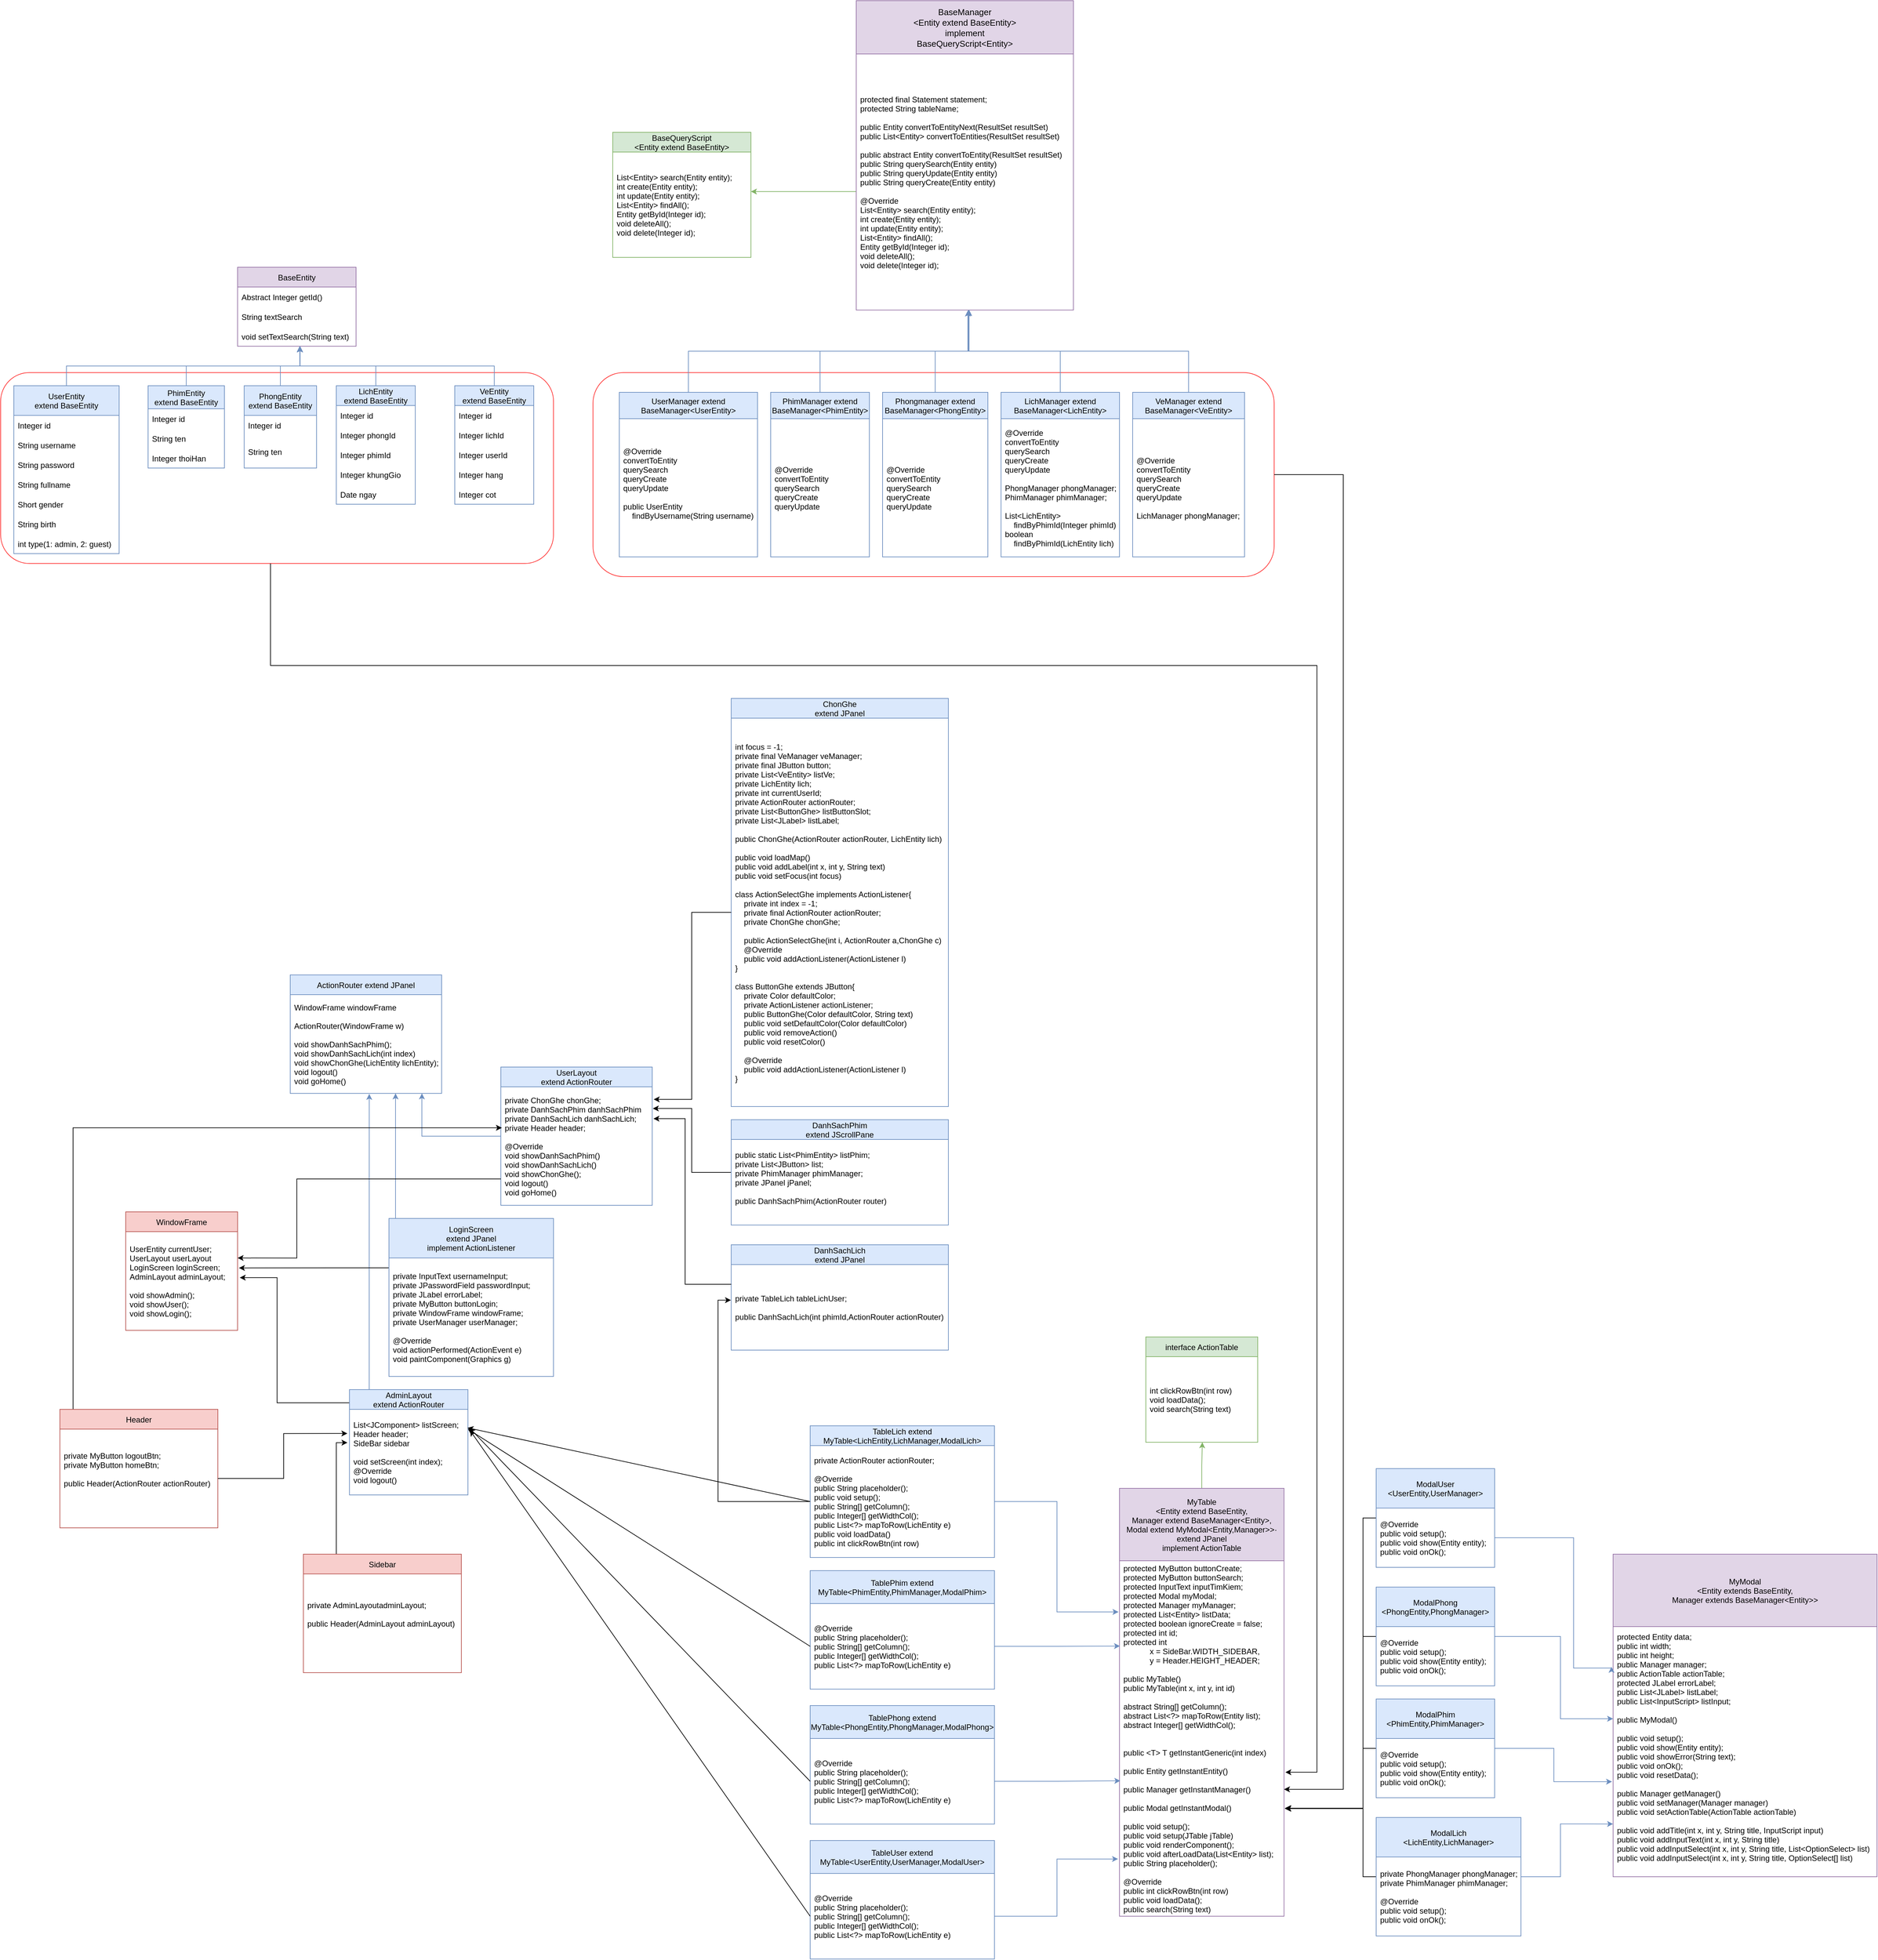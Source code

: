 <mxfile version="20.2.4" type="github">
  <diagram id="tWVxE0LewZjpC4ViL2S1" name="Trang-1">
    <mxGraphModel dx="1278" dy="571" grid="1" gridSize="10" guides="1" tooltips="1" connect="1" arrows="1" fold="1" page="1" pageScale="1" pageWidth="3300" pageHeight="4681" math="0" shadow="0">
      <root>
        <mxCell id="0" />
        <mxCell id="1" parent="0" />
        <mxCell id="THJy1XiFaCZpNf5jF_s0-119" value="" style="rounded=1;whiteSpace=wrap;html=1;shadow=0;sketch=0;fillColor=none;gradientColor=none;strokeColor=#FF3333;" parent="1" vertex="1">
          <mxGeometry x="940" y="605" width="1035" height="310" as="geometry" />
        </mxCell>
        <mxCell id="THJy1XiFaCZpNf5jF_s0-120" value="" style="rounded=1;shadow=0;sketch=0;fillColor=none;gradientColor=none;strokeColor=#FF3333;whiteSpace=wrap;html=1;" parent="1" vertex="1">
          <mxGeometry x="40" y="605" width="840" height="290" as="geometry" />
        </mxCell>
        <mxCell id="_5IBjs-MmwCAJs9iHbY4-4" value="BaseEntity" style="swimlane;fontStyle=0;childLayout=stackLayout;horizontal=1;startSize=30;horizontalStack=0;resizeParent=1;resizeParentMax=0;resizeLast=0;collapsible=1;marginBottom=0;fillColor=#e1d5e7;strokeColor=#9673a6;" parent="1" vertex="1">
          <mxGeometry x="400" y="445" width="180" height="120" as="geometry" />
        </mxCell>
        <mxCell id="_5IBjs-MmwCAJs9iHbY4-5" value="Abstract Integer getId()                " style="text;strokeColor=none;fillColor=none;align=left;verticalAlign=middle;spacingLeft=4;spacingRight=4;overflow=hidden;points=[[0,0.5],[1,0.5]];portConstraint=eastwest;rotatable=0;" parent="_5IBjs-MmwCAJs9iHbY4-4" vertex="1">
          <mxGeometry y="30" width="180" height="30" as="geometry" />
        </mxCell>
        <mxCell id="_5IBjs-MmwCAJs9iHbY4-6" value="String textSearch" style="text;strokeColor=none;fillColor=none;align=left;verticalAlign=middle;spacingLeft=4;spacingRight=4;overflow=hidden;points=[[0,0.5],[1,0.5]];portConstraint=eastwest;rotatable=0;" parent="_5IBjs-MmwCAJs9iHbY4-4" vertex="1">
          <mxGeometry y="60" width="180" height="30" as="geometry" />
        </mxCell>
        <mxCell id="_5IBjs-MmwCAJs9iHbY4-7" value="void setTextSearch(String text)" style="text;strokeColor=none;fillColor=none;align=left;verticalAlign=middle;spacingLeft=4;spacingRight=4;overflow=hidden;points=[[0,0.5],[1,0.5]];portConstraint=eastwest;rotatable=0;" parent="_5IBjs-MmwCAJs9iHbY4-4" vertex="1">
          <mxGeometry y="90" width="180" height="30" as="geometry" />
        </mxCell>
        <mxCell id="THJy1XiFaCZpNf5jF_s0-51" style="edgeStyle=orthogonalEdgeStyle;rounded=0;orthogonalLoop=1;jettySize=auto;html=1;entryX=0.526;entryY=0.992;entryDx=0;entryDy=0;entryPerimeter=0;fillColor=#dae8fc;strokeColor=#6c8ebf;" parent="1" source="_5IBjs-MmwCAJs9iHbY4-8" target="_5IBjs-MmwCAJs9iHbY4-7" edge="1">
          <mxGeometry relative="1" as="geometry" />
        </mxCell>
        <mxCell id="_5IBjs-MmwCAJs9iHbY4-8" value="UserEntity&#xa;extend BaseEntity" style="swimlane;fontStyle=0;childLayout=stackLayout;horizontal=1;startSize=45;horizontalStack=0;resizeParent=1;resizeParentMax=0;resizeLast=0;collapsible=1;marginBottom=0;fillColor=#dae8fc;strokeColor=#6c8ebf;" parent="1" vertex="1">
          <mxGeometry x="60" y="625" width="160" height="255" as="geometry" />
        </mxCell>
        <mxCell id="_5IBjs-MmwCAJs9iHbY4-9" value="Integer id" style="text;strokeColor=none;fillColor=none;align=left;verticalAlign=middle;spacingLeft=4;spacingRight=4;overflow=hidden;points=[[0,0.5],[1,0.5]];portConstraint=eastwest;rotatable=0;" parent="_5IBjs-MmwCAJs9iHbY4-8" vertex="1">
          <mxGeometry y="45" width="160" height="30" as="geometry" />
        </mxCell>
        <mxCell id="_5IBjs-MmwCAJs9iHbY4-10" value="String username" style="text;strokeColor=none;fillColor=none;align=left;verticalAlign=middle;spacingLeft=4;spacingRight=4;overflow=hidden;points=[[0,0.5],[1,0.5]];portConstraint=eastwest;rotatable=0;" parent="_5IBjs-MmwCAJs9iHbY4-8" vertex="1">
          <mxGeometry y="75" width="160" height="30" as="geometry" />
        </mxCell>
        <mxCell id="_5IBjs-MmwCAJs9iHbY4-11" value="String password" style="text;strokeColor=none;fillColor=none;align=left;verticalAlign=middle;spacingLeft=4;spacingRight=4;overflow=hidden;points=[[0,0.5],[1,0.5]];portConstraint=eastwest;rotatable=0;" parent="_5IBjs-MmwCAJs9iHbY4-8" vertex="1">
          <mxGeometry y="105" width="160" height="30" as="geometry" />
        </mxCell>
        <mxCell id="_5IBjs-MmwCAJs9iHbY4-18" value="String fullname" style="text;strokeColor=none;fillColor=none;align=left;verticalAlign=middle;spacingLeft=4;spacingRight=4;overflow=hidden;points=[[0,0.5],[1,0.5]];portConstraint=eastwest;rotatable=0;" parent="_5IBjs-MmwCAJs9iHbY4-8" vertex="1">
          <mxGeometry y="135" width="160" height="30" as="geometry" />
        </mxCell>
        <mxCell id="_5IBjs-MmwCAJs9iHbY4-17" value="Short gender" style="text;strokeColor=none;fillColor=none;align=left;verticalAlign=middle;spacingLeft=4;spacingRight=4;overflow=hidden;points=[[0,0.5],[1,0.5]];portConstraint=eastwest;rotatable=0;" parent="_5IBjs-MmwCAJs9iHbY4-8" vertex="1">
          <mxGeometry y="165" width="160" height="30" as="geometry" />
        </mxCell>
        <mxCell id="_5IBjs-MmwCAJs9iHbY4-16" value="String birth" style="text;strokeColor=none;fillColor=none;align=left;verticalAlign=middle;spacingLeft=4;spacingRight=4;overflow=hidden;points=[[0,0.5],[1,0.5]];portConstraint=eastwest;rotatable=0;" parent="_5IBjs-MmwCAJs9iHbY4-8" vertex="1">
          <mxGeometry y="195" width="160" height="30" as="geometry" />
        </mxCell>
        <mxCell id="_5IBjs-MmwCAJs9iHbY4-15" value="int type(1: admin, 2: guest)" style="text;strokeColor=none;fillColor=none;align=left;verticalAlign=middle;spacingLeft=4;spacingRight=4;overflow=hidden;points=[[0,0.5],[1,0.5]];portConstraint=eastwest;rotatable=0;" parent="_5IBjs-MmwCAJs9iHbY4-8" vertex="1">
          <mxGeometry y="225" width="160" height="30" as="geometry" />
        </mxCell>
        <mxCell id="THJy1XiFaCZpNf5jF_s0-52" style="edgeStyle=orthogonalEdgeStyle;rounded=0;orthogonalLoop=1;jettySize=auto;html=1;entryX=0.526;entryY=0.992;entryDx=0;entryDy=0;entryPerimeter=0;fillColor=#dae8fc;strokeColor=#6c8ebf;" parent="1" source="_5IBjs-MmwCAJs9iHbY4-19" target="_5IBjs-MmwCAJs9iHbY4-7" edge="1">
          <mxGeometry relative="1" as="geometry" />
        </mxCell>
        <mxCell id="_5IBjs-MmwCAJs9iHbY4-19" value="PhimEntity&#xa;extend BaseEntity" style="swimlane;fontStyle=0;childLayout=stackLayout;horizontal=1;startSize=35;horizontalStack=0;resizeParent=1;resizeParentMax=0;resizeLast=0;collapsible=1;marginBottom=0;fillColor=#dae8fc;strokeColor=#6c8ebf;" parent="1" vertex="1">
          <mxGeometry x="264" y="625" width="116" height="125" as="geometry" />
        </mxCell>
        <mxCell id="_5IBjs-MmwCAJs9iHbY4-20" value="Integer id" style="text;strokeColor=none;fillColor=none;align=left;verticalAlign=middle;spacingLeft=4;spacingRight=4;overflow=hidden;points=[[0,0.5],[1,0.5]];portConstraint=eastwest;rotatable=0;" parent="_5IBjs-MmwCAJs9iHbY4-19" vertex="1">
          <mxGeometry y="35" width="116" height="30" as="geometry" />
        </mxCell>
        <mxCell id="_5IBjs-MmwCAJs9iHbY4-21" value="String ten" style="text;strokeColor=none;fillColor=none;align=left;verticalAlign=middle;spacingLeft=4;spacingRight=4;overflow=hidden;points=[[0,0.5],[1,0.5]];portConstraint=eastwest;rotatable=0;" parent="_5IBjs-MmwCAJs9iHbY4-19" vertex="1">
          <mxGeometry y="65" width="116" height="30" as="geometry" />
        </mxCell>
        <mxCell id="_5IBjs-MmwCAJs9iHbY4-22" value="Integer thoiHan" style="text;strokeColor=none;fillColor=none;align=left;verticalAlign=middle;spacingLeft=4;spacingRight=4;overflow=hidden;points=[[0,0.5],[1,0.5]];portConstraint=eastwest;rotatable=0;" parent="_5IBjs-MmwCAJs9iHbY4-19" vertex="1">
          <mxGeometry y="95" width="116" height="30" as="geometry" />
        </mxCell>
        <mxCell id="THJy1XiFaCZpNf5jF_s0-54" style="edgeStyle=orthogonalEdgeStyle;rounded=0;orthogonalLoop=1;jettySize=auto;html=1;entryX=0.526;entryY=0.973;entryDx=0;entryDy=0;entryPerimeter=0;fillColor=#dae8fc;strokeColor=#6c8ebf;" parent="1" source="_5IBjs-MmwCAJs9iHbY4-27" target="_5IBjs-MmwCAJs9iHbY4-7" edge="1">
          <mxGeometry relative="1" as="geometry" />
        </mxCell>
        <mxCell id="_5IBjs-MmwCAJs9iHbY4-27" value="PhongEntity&#xa;extend BaseEntity" style="swimlane;fontStyle=0;childLayout=stackLayout;horizontal=1;startSize=45;horizontalStack=0;resizeParent=1;resizeParentMax=0;resizeLast=0;collapsible=1;marginBottom=0;fillColor=#dae8fc;strokeColor=#6c8ebf;" parent="1" vertex="1">
          <mxGeometry x="410" y="625" width="110" height="125" as="geometry" />
        </mxCell>
        <mxCell id="_5IBjs-MmwCAJs9iHbY4-28" value="Integer id" style="text;strokeColor=none;fillColor=none;align=left;verticalAlign=middle;spacingLeft=4;spacingRight=4;overflow=hidden;points=[[0,0.5],[1,0.5]];portConstraint=eastwest;rotatable=0;" parent="_5IBjs-MmwCAJs9iHbY4-27" vertex="1">
          <mxGeometry y="45" width="110" height="30" as="geometry" />
        </mxCell>
        <mxCell id="_5IBjs-MmwCAJs9iHbY4-29" value="String ten" style="text;strokeColor=none;fillColor=none;align=left;verticalAlign=middle;spacingLeft=4;spacingRight=4;overflow=hidden;points=[[0,0.5],[1,0.5]];portConstraint=eastwest;rotatable=0;" parent="_5IBjs-MmwCAJs9iHbY4-27" vertex="1">
          <mxGeometry y="75" width="110" height="50" as="geometry" />
        </mxCell>
        <mxCell id="THJy1XiFaCZpNf5jF_s0-55" style="edgeStyle=orthogonalEdgeStyle;rounded=0;orthogonalLoop=1;jettySize=auto;html=1;entryX=0.527;entryY=1.009;entryDx=0;entryDy=0;entryPerimeter=0;fillColor=#dae8fc;strokeColor=#6c8ebf;" parent="1" source="_5IBjs-MmwCAJs9iHbY4-34" target="_5IBjs-MmwCAJs9iHbY4-7" edge="1">
          <mxGeometry relative="1" as="geometry" />
        </mxCell>
        <mxCell id="_5IBjs-MmwCAJs9iHbY4-34" value="LichEntity&#xa;extend BaseEntity" style="swimlane;fontStyle=0;childLayout=stackLayout;horizontal=1;startSize=30;horizontalStack=0;resizeParent=1;resizeParentMax=0;resizeLast=0;collapsible=1;marginBottom=0;fillColor=#dae8fc;strokeColor=#6c8ebf;" parent="1" vertex="1">
          <mxGeometry x="550" y="625" width="120" height="180" as="geometry" />
        </mxCell>
        <mxCell id="_5IBjs-MmwCAJs9iHbY4-35" value="Integer id" style="text;strokeColor=none;fillColor=none;align=left;verticalAlign=middle;spacingLeft=4;spacingRight=4;overflow=hidden;points=[[0,0.5],[1,0.5]];portConstraint=eastwest;rotatable=0;" parent="_5IBjs-MmwCAJs9iHbY4-34" vertex="1">
          <mxGeometry y="30" width="120" height="30" as="geometry" />
        </mxCell>
        <mxCell id="_5IBjs-MmwCAJs9iHbY4-36" value="Integer phongId" style="text;strokeColor=none;fillColor=none;align=left;verticalAlign=middle;spacingLeft=4;spacingRight=4;overflow=hidden;points=[[0,0.5],[1,0.5]];portConstraint=eastwest;rotatable=0;" parent="_5IBjs-MmwCAJs9iHbY4-34" vertex="1">
          <mxGeometry y="60" width="120" height="30" as="geometry" />
        </mxCell>
        <mxCell id="_5IBjs-MmwCAJs9iHbY4-37" value="Integer phimId" style="text;strokeColor=none;fillColor=none;align=left;verticalAlign=middle;spacingLeft=4;spacingRight=4;overflow=hidden;points=[[0,0.5],[1,0.5]];portConstraint=eastwest;rotatable=0;" parent="_5IBjs-MmwCAJs9iHbY4-34" vertex="1">
          <mxGeometry y="90" width="120" height="30" as="geometry" />
        </mxCell>
        <mxCell id="_5IBjs-MmwCAJs9iHbY4-38" value="Integer khungGio" style="text;strokeColor=none;fillColor=none;align=left;verticalAlign=middle;spacingLeft=4;spacingRight=4;overflow=hidden;points=[[0,0.5],[1,0.5]];portConstraint=eastwest;rotatable=0;" parent="_5IBjs-MmwCAJs9iHbY4-34" vertex="1">
          <mxGeometry y="120" width="120" height="30" as="geometry" />
        </mxCell>
        <mxCell id="_5IBjs-MmwCAJs9iHbY4-39" value="Date ngay" style="text;strokeColor=none;fillColor=none;align=left;verticalAlign=middle;spacingLeft=4;spacingRight=4;overflow=hidden;points=[[0,0.5],[1,0.5]];portConstraint=eastwest;rotatable=0;" parent="_5IBjs-MmwCAJs9iHbY4-34" vertex="1">
          <mxGeometry y="150" width="120" height="30" as="geometry" />
        </mxCell>
        <mxCell id="THJy1XiFaCZpNf5jF_s0-56" style="edgeStyle=orthogonalEdgeStyle;rounded=0;orthogonalLoop=1;jettySize=auto;html=1;entryX=0.526;entryY=1.009;entryDx=0;entryDy=0;entryPerimeter=0;fillColor=#dae8fc;strokeColor=#6c8ebf;" parent="1" source="_5IBjs-MmwCAJs9iHbY4-42" target="_5IBjs-MmwCAJs9iHbY4-7" edge="1">
          <mxGeometry relative="1" as="geometry" />
        </mxCell>
        <mxCell id="_5IBjs-MmwCAJs9iHbY4-42" value="VeEntity&#xa;extend BaseEntity" style="swimlane;fontStyle=0;childLayout=stackLayout;horizontal=1;startSize=30;horizontalStack=0;resizeParent=1;resizeParentMax=0;resizeLast=0;collapsible=1;marginBottom=0;fillColor=#dae8fc;strokeColor=#6c8ebf;" parent="1" vertex="1">
          <mxGeometry x="730" y="625" width="120" height="180" as="geometry" />
        </mxCell>
        <mxCell id="_5IBjs-MmwCAJs9iHbY4-43" value="Integer id" style="text;strokeColor=none;fillColor=none;align=left;verticalAlign=middle;spacingLeft=4;spacingRight=4;overflow=hidden;points=[[0,0.5],[1,0.5]];portConstraint=eastwest;rotatable=0;" parent="_5IBjs-MmwCAJs9iHbY4-42" vertex="1">
          <mxGeometry y="30" width="120" height="30" as="geometry" />
        </mxCell>
        <mxCell id="_5IBjs-MmwCAJs9iHbY4-44" value="Integer lichId" style="text;strokeColor=none;fillColor=none;align=left;verticalAlign=middle;spacingLeft=4;spacingRight=4;overflow=hidden;points=[[0,0.5],[1,0.5]];portConstraint=eastwest;rotatable=0;" parent="_5IBjs-MmwCAJs9iHbY4-42" vertex="1">
          <mxGeometry y="60" width="120" height="30" as="geometry" />
        </mxCell>
        <mxCell id="_5IBjs-MmwCAJs9iHbY4-45" value="Integer userId" style="text;strokeColor=none;fillColor=none;align=left;verticalAlign=middle;spacingLeft=4;spacingRight=4;overflow=hidden;points=[[0,0.5],[1,0.5]];portConstraint=eastwest;rotatable=0;" parent="_5IBjs-MmwCAJs9iHbY4-42" vertex="1">
          <mxGeometry y="90" width="120" height="30" as="geometry" />
        </mxCell>
        <mxCell id="_5IBjs-MmwCAJs9iHbY4-46" value="Integer hang" style="text;strokeColor=none;fillColor=none;align=left;verticalAlign=middle;spacingLeft=4;spacingRight=4;overflow=hidden;points=[[0,0.5],[1,0.5]];portConstraint=eastwest;rotatable=0;" parent="_5IBjs-MmwCAJs9iHbY4-42" vertex="1">
          <mxGeometry y="120" width="120" height="30" as="geometry" />
        </mxCell>
        <mxCell id="_5IBjs-MmwCAJs9iHbY4-47" value="Integer cot" style="text;strokeColor=none;fillColor=none;align=left;verticalAlign=middle;spacingLeft=4;spacingRight=4;overflow=hidden;points=[[0,0.5],[1,0.5]];portConstraint=eastwest;rotatable=0;" parent="_5IBjs-MmwCAJs9iHbY4-42" vertex="1">
          <mxGeometry y="150" width="120" height="30" as="geometry" />
        </mxCell>
        <mxCell id="_5IBjs-MmwCAJs9iHbY4-83" value="" style="edgeStyle=orthogonalEdgeStyle;rounded=0;orthogonalLoop=1;jettySize=auto;html=1;fontSize=13;fillColor=#d5e8d4;strokeColor=#82b366;" parent="1" source="_5IBjs-MmwCAJs9iHbY4-48" target="_5IBjs-MmwCAJs9iHbY4-80" edge="1">
          <mxGeometry relative="1" as="geometry">
            <Array as="points">
              <mxPoint x="1280" y="330" />
              <mxPoint x="1280" y="330" />
            </Array>
          </mxGeometry>
        </mxCell>
        <mxCell id="_5IBjs-MmwCAJs9iHbY4-48" value="BaseManager&#xa;&lt;Entity extend BaseEntity&gt;&#xa;implement &#xa;BaseQueryScript&lt;Entity&gt;" style="swimlane;fontStyle=0;childLayout=stackLayout;horizontal=1;startSize=81;horizontalStack=0;resizeParent=1;resizeParentMax=0;resizeLast=0;collapsible=1;marginBottom=0;fontSize=13;fillColor=#e1d5e7;strokeColor=#9673a6;" parent="1" vertex="1">
          <mxGeometry x="1340" y="40" width="330" height="470" as="geometry" />
        </mxCell>
        <mxCell id="_5IBjs-MmwCAJs9iHbY4-49" value="protected final Statement statement;&#xa;protected String tableName;&#xa;&#xa;public Entity convertToEntityNext(ResultSet resultSet)&#xa;public List&lt;Entity&gt; convertToEntities(ResultSet resultSet)&#xa;&#xa;public abstract Entity convertToEntity(ResultSet resultSet)&#xa;public String querySearch(Entity entity)&#xa;public String queryUpdate(Entity entity)&#xa;public String queryCreate(Entity entity)&#xa;&#xa;@Override&#xa;List&lt;Entity&gt; search(Entity entity);&#xa;int create(Entity entity);&#xa;int update(Entity entity);&#xa;List&lt;Entity&gt; findAll();&#xa;Entity getById(Integer id);&#xa;void deleteAll();&#xa;void delete(Integer id);" style="text;strokeColor=none;fillColor=none;align=left;verticalAlign=middle;spacingLeft=4;spacingRight=4;overflow=hidden;points=[[0,0.5],[1,0.5]];portConstraint=eastwest;rotatable=0;" parent="_5IBjs-MmwCAJs9iHbY4-48" vertex="1">
          <mxGeometry y="81" width="330" height="389" as="geometry" />
        </mxCell>
        <mxCell id="THJy1XiFaCZpNf5jF_s0-68" style="edgeStyle=orthogonalEdgeStyle;rounded=0;orthogonalLoop=1;jettySize=auto;html=1;entryX=0.519;entryY=0.998;entryDx=0;entryDy=0;entryPerimeter=0;fillColor=#dae8fc;strokeColor=#6c8ebf;" parent="1" source="_5IBjs-MmwCAJs9iHbY4-60" target="_5IBjs-MmwCAJs9iHbY4-49" edge="1">
          <mxGeometry relative="1" as="geometry" />
        </mxCell>
        <mxCell id="_5IBjs-MmwCAJs9iHbY4-60" value="UserManager extend&#xa;BaseManager&lt;UserEntity&gt;" style="swimlane;fontStyle=0;childLayout=stackLayout;horizontal=1;startSize=40;horizontalStack=0;resizeParent=1;resizeParentMax=0;resizeLast=0;collapsible=1;marginBottom=0;fillColor=#dae8fc;strokeColor=#6c8ebf;" parent="1" vertex="1">
          <mxGeometry x="980" y="635" width="210" height="250" as="geometry" />
        </mxCell>
        <mxCell id="_5IBjs-MmwCAJs9iHbY4-63" value="@Override&#xa;convertToEntity&#xa;querySearch&#xa;queryCreate&#xa;queryUpdate&#xa;&#xa;public UserEntity&#xa;    findByUsername(String username)&#xa;" style="text;strokeColor=none;fillColor=none;align=left;verticalAlign=middle;spacingLeft=4;spacingRight=4;overflow=hidden;points=[[0,0.5],[1,0.5]];portConstraint=eastwest;rotatable=0;" parent="_5IBjs-MmwCAJs9iHbY4-60" vertex="1">
          <mxGeometry y="40" width="210" height="210" as="geometry" />
        </mxCell>
        <mxCell id="_5IBjs-MmwCAJs9iHbY4-79" value="BaseQueryScript&#xa;&lt;Entity extend BaseEntity&gt;" style="swimlane;fontStyle=0;childLayout=stackLayout;horizontal=1;startSize=30;horizontalStack=0;resizeParent=1;resizeParentMax=0;resizeLast=0;collapsible=1;marginBottom=0;fillColor=#d5e8d4;strokeColor=#82b366;" parent="1" vertex="1">
          <mxGeometry x="970" y="240" width="210" height="190" as="geometry" />
        </mxCell>
        <mxCell id="_5IBjs-MmwCAJs9iHbY4-80" value="List&lt;Entity&gt; search(Entity entity);&#xa;int create(Entity entity);&#xa;int update(Entity entity);&#xa;List&lt;Entity&gt; findAll();&#xa;Entity getById(Integer id);&#xa;void deleteAll();&#xa;void delete(Integer id);" style="text;strokeColor=none;fillColor=none;align=left;verticalAlign=middle;spacingLeft=4;spacingRight=4;overflow=hidden;points=[[0,0.5],[1,0.5]];portConstraint=eastwest;rotatable=0;" parent="_5IBjs-MmwCAJs9iHbY4-79" vertex="1">
          <mxGeometry y="30" width="210" height="160" as="geometry" />
        </mxCell>
        <mxCell id="THJy1XiFaCZpNf5jF_s0-67" style="edgeStyle=orthogonalEdgeStyle;rounded=0;orthogonalLoop=1;jettySize=auto;html=1;entryX=0.519;entryY=1;entryDx=0;entryDy=0;entryPerimeter=0;fillColor=#dae8fc;strokeColor=#6c8ebf;" parent="1" source="_5IBjs-MmwCAJs9iHbY4-86" target="_5IBjs-MmwCAJs9iHbY4-49" edge="1">
          <mxGeometry relative="1" as="geometry" />
        </mxCell>
        <mxCell id="_5IBjs-MmwCAJs9iHbY4-86" value="PhimManager extend&#xa;BaseManager&lt;PhimEntity&gt;" style="swimlane;fontStyle=0;childLayout=stackLayout;horizontal=1;startSize=40;horizontalStack=0;resizeParent=1;resizeParentMax=0;resizeLast=0;collapsible=1;marginBottom=0;fillColor=#dae8fc;strokeColor=#6c8ebf;" parent="1" vertex="1">
          <mxGeometry x="1210" y="635" width="150" height="250" as="geometry" />
        </mxCell>
        <mxCell id="_5IBjs-MmwCAJs9iHbY4-87" value="@Override&#xa;convertToEntity&#xa;querySearch&#xa;queryCreate&#xa;queryUpdate" style="text;strokeColor=none;fillColor=none;align=left;verticalAlign=middle;spacingLeft=4;spacingRight=4;overflow=hidden;points=[[0,0.5],[1,0.5]];portConstraint=eastwest;rotatable=0;" parent="_5IBjs-MmwCAJs9iHbY4-86" vertex="1">
          <mxGeometry y="40" width="150" height="210" as="geometry" />
        </mxCell>
        <mxCell id="THJy1XiFaCZpNf5jF_s0-70" style="edgeStyle=orthogonalEdgeStyle;rounded=0;orthogonalLoop=1;jettySize=auto;html=1;entryX=0.514;entryY=1.002;entryDx=0;entryDy=0;entryPerimeter=0;fillColor=#dae8fc;strokeColor=#6c8ebf;" parent="1" source="_5IBjs-MmwCAJs9iHbY4-88" target="_5IBjs-MmwCAJs9iHbY4-49" edge="1">
          <mxGeometry relative="1" as="geometry" />
        </mxCell>
        <mxCell id="_5IBjs-MmwCAJs9iHbY4-88" value="LichManager extend&#xa;BaseManager&lt;LichEntity&gt;" style="swimlane;fontStyle=0;childLayout=stackLayout;horizontal=1;startSize=40;horizontalStack=0;resizeParent=1;resizeParentMax=0;resizeLast=0;collapsible=1;marginBottom=0;fillColor=#dae8fc;strokeColor=#6c8ebf;" parent="1" vertex="1">
          <mxGeometry x="1560" y="635" width="180" height="250" as="geometry" />
        </mxCell>
        <mxCell id="_5IBjs-MmwCAJs9iHbY4-89" value="@Override&#xa;convertToEntity&#xa;querySearch&#xa;queryCreate&#xa;queryUpdate&#xa;&#xa;PhongManager phongManager;&#xa;PhimManager phimManager;&#xa;&#xa;List&lt;LichEntity&gt; &#xa;    findByPhimId(Integer phimId)&#xa;boolean &#xa;    findByPhimId(LichEntity lich)" style="text;strokeColor=none;fillColor=none;align=left;verticalAlign=middle;spacingLeft=4;spacingRight=4;overflow=hidden;points=[[0,0.5],[1,0.5]];portConstraint=eastwest;rotatable=0;" parent="_5IBjs-MmwCAJs9iHbY4-88" vertex="1">
          <mxGeometry y="40" width="180" height="210" as="geometry" />
        </mxCell>
        <mxCell id="THJy1XiFaCZpNf5jF_s0-104" style="edgeStyle=orthogonalEdgeStyle;rounded=0;orthogonalLoop=1;jettySize=auto;html=1;entryX=0.517;entryY=0.999;entryDx=0;entryDy=0;entryPerimeter=0;fillColor=#dae8fc;strokeColor=#6c8ebf;" parent="1" source="THJy1XiFaCZpNf5jF_s0-2" target="_5IBjs-MmwCAJs9iHbY4-49" edge="1">
          <mxGeometry relative="1" as="geometry" />
        </mxCell>
        <mxCell id="THJy1XiFaCZpNf5jF_s0-2" value="Phongmanager extend&#xa;BaseManager&lt;PhongEntity&gt;" style="swimlane;fontStyle=0;childLayout=stackLayout;horizontal=1;startSize=40;horizontalStack=0;resizeParent=1;resizeParentMax=0;resizeLast=0;collapsible=1;marginBottom=0;fillColor=#dae8fc;strokeColor=#6c8ebf;" parent="1" vertex="1">
          <mxGeometry x="1380" y="635" width="160" height="250" as="geometry" />
        </mxCell>
        <mxCell id="THJy1XiFaCZpNf5jF_s0-3" value="@Override&#xa;convertToEntity&#xa;querySearch&#xa;queryCreate&#xa;queryUpdate" style="text;strokeColor=none;fillColor=none;align=left;verticalAlign=middle;spacingLeft=4;spacingRight=4;overflow=hidden;points=[[0,0.5],[1,0.5]];portConstraint=eastwest;rotatable=0;" parent="THJy1XiFaCZpNf5jF_s0-2" vertex="1">
          <mxGeometry y="40" width="160" height="210" as="geometry" />
        </mxCell>
        <mxCell id="THJy1XiFaCZpNf5jF_s0-71" style="edgeStyle=orthogonalEdgeStyle;rounded=0;orthogonalLoop=1;jettySize=auto;html=1;entryX=0.518;entryY=1;entryDx=0;entryDy=0;entryPerimeter=0;fillColor=#dae8fc;strokeColor=#6c8ebf;" parent="1" source="THJy1XiFaCZpNf5jF_s0-4" target="_5IBjs-MmwCAJs9iHbY4-49" edge="1">
          <mxGeometry relative="1" as="geometry" />
        </mxCell>
        <mxCell id="THJy1XiFaCZpNf5jF_s0-4" value="VeManager extend&#xa;BaseManager&lt;VeEntity&gt;" style="swimlane;fontStyle=0;childLayout=stackLayout;horizontal=1;startSize=40;horizontalStack=0;resizeParent=1;resizeParentMax=0;resizeLast=0;collapsible=1;marginBottom=0;fillColor=#dae8fc;strokeColor=#6c8ebf;" parent="1" vertex="1">
          <mxGeometry x="1760" y="635" width="170" height="250" as="geometry" />
        </mxCell>
        <mxCell id="THJy1XiFaCZpNf5jF_s0-5" value="@Override&#xa;convertToEntity&#xa;querySearch&#xa;queryCreate&#xa;queryUpdate&#xa;&#xa;LichManager phongManager;" style="text;strokeColor=none;fillColor=none;align=left;verticalAlign=middle;spacingLeft=4;spacingRight=4;overflow=hidden;points=[[0,0.5],[1,0.5]];portConstraint=eastwest;rotatable=0;" parent="THJy1XiFaCZpNf5jF_s0-4" vertex="1">
          <mxGeometry y="40" width="170" height="210" as="geometry" />
        </mxCell>
        <mxCell id="THJy1XiFaCZpNf5jF_s0-13" value="WindowFrame" style="swimlane;fontStyle=0;childLayout=stackLayout;horizontal=1;startSize=30;horizontalStack=0;resizeParent=1;resizeParentMax=0;resizeLast=0;collapsible=1;marginBottom=0;fillColor=#f8cecc;strokeColor=#b85450;" parent="1" vertex="1">
          <mxGeometry x="230" y="1880" width="170" height="180" as="geometry" />
        </mxCell>
        <mxCell id="THJy1XiFaCZpNf5jF_s0-14" value="UserEntity currentUser;&#xa;UserLayout userLayout&#xa;LoginScreen loginScreen;&#xa;AdminLayout adminLayout;&#xa;&#xa;void showAdmin();&#xa;void showUser();&#xa;void showLogin();" style="text;strokeColor=none;fillColor=none;align=left;verticalAlign=middle;spacingLeft=4;spacingRight=4;overflow=hidden;points=[[0,0.5],[1,0.5]];portConstraint=eastwest;rotatable=0;" parent="THJy1XiFaCZpNf5jF_s0-13" vertex="1">
          <mxGeometry y="30" width="170" height="150" as="geometry" />
        </mxCell>
        <mxCell id="THJy1XiFaCZpNf5jF_s0-19" value="ActionRouter extend JPanel" style="swimlane;fontStyle=0;childLayout=stackLayout;horizontal=1;startSize=30;horizontalStack=0;resizeParent=1;resizeParentMax=0;resizeLast=0;collapsible=1;marginBottom=0;fillColor=#dae8fc;strokeColor=#6c8ebf;" parent="1" vertex="1">
          <mxGeometry x="480" y="1520" width="230" height="180" as="geometry" />
        </mxCell>
        <mxCell id="THJy1XiFaCZpNf5jF_s0-20" value="WindowFrame windowFrame&#xa;&#xa;ActionRouter(WindowFrame w)&#xa;&#xa;void showDanhSachPhim();&#xa;void showDanhSachLich(int index)&#xa;void showChonGhe(LichEntity lichEntity);&#xa;void logout()&#xa;void goHome()" style="text;strokeColor=none;fillColor=none;align=left;verticalAlign=middle;spacingLeft=4;spacingRight=4;overflow=hidden;points=[[0,0.5],[1,0.5]];portConstraint=eastwest;rotatable=0;" parent="THJy1XiFaCZpNf5jF_s0-19" vertex="1">
          <mxGeometry y="30" width="230" height="150" as="geometry" />
        </mxCell>
        <mxCell id="THJy1XiFaCZpNf5jF_s0-59" style="edgeStyle=orthogonalEdgeStyle;rounded=0;orthogonalLoop=1;jettySize=auto;html=1;entryX=0.522;entryY=1.005;entryDx=0;entryDy=0;entryPerimeter=0;fillColor=#dae8fc;strokeColor=#6c8ebf;" parent="1" source="THJy1XiFaCZpNf5jF_s0-21" target="THJy1XiFaCZpNf5jF_s0-20" edge="1">
          <mxGeometry relative="1" as="geometry">
            <Array as="points">
              <mxPoint x="600" y="2030" />
              <mxPoint x="600" y="2030" />
            </Array>
          </mxGeometry>
        </mxCell>
        <mxCell id="THJy1XiFaCZpNf5jF_s0-99" style="edgeStyle=orthogonalEdgeStyle;rounded=0;orthogonalLoop=1;jettySize=auto;html=1;entryX=1.019;entryY=0.466;entryDx=0;entryDy=0;entryPerimeter=0;" parent="1" source="THJy1XiFaCZpNf5jF_s0-21" target="THJy1XiFaCZpNf5jF_s0-14" edge="1">
          <mxGeometry relative="1" as="geometry">
            <Array as="points">
              <mxPoint x="460" y="2170" />
              <mxPoint x="460" y="1980" />
            </Array>
          </mxGeometry>
        </mxCell>
        <mxCell id="THJy1XiFaCZpNf5jF_s0-21" value="AdminLayout&#xa;extend ActionRouter" style="swimlane;fontStyle=0;childLayout=stackLayout;horizontal=1;startSize=30;horizontalStack=0;resizeParent=1;resizeParentMax=0;resizeLast=0;collapsible=1;marginBottom=0;fillColor=#dae8fc;strokeColor=#6c8ebf;" parent="1" vertex="1">
          <mxGeometry x="570" y="2150" width="180" height="160" as="geometry" />
        </mxCell>
        <mxCell id="THJy1XiFaCZpNf5jF_s0-22" value="List&lt;JComponent&gt; listScreen;&#xa;Header header;&#xa;SideBar sidebar&#xa;&#xa;void setScreen(int index);&#xa;@Override&#xa;void logout()" style="text;strokeColor=none;fillColor=none;align=left;verticalAlign=middle;spacingLeft=4;spacingRight=4;overflow=hidden;points=[[0,0.5],[1,0.5]];portConstraint=eastwest;rotatable=0;" parent="THJy1XiFaCZpNf5jF_s0-21" vertex="1">
          <mxGeometry y="30" width="180" height="130" as="geometry" />
        </mxCell>
        <mxCell id="THJy1XiFaCZpNf5jF_s0-60" style="edgeStyle=orthogonalEdgeStyle;rounded=0;orthogonalLoop=1;jettySize=auto;html=1;fillColor=#dae8fc;strokeColor=#6c8ebf;entryX=0.87;entryY=1;entryDx=0;entryDy=0;entryPerimeter=0;" parent="1" source="THJy1XiFaCZpNf5jF_s0-23" target="THJy1XiFaCZpNf5jF_s0-20" edge="1">
          <mxGeometry relative="1" as="geometry">
            <mxPoint x="680" y="1700" as="targetPoint" />
            <Array as="points">
              <mxPoint x="680" y="1765" />
              <mxPoint x="680" y="1710" />
              <mxPoint x="680" y="1710" />
            </Array>
          </mxGeometry>
        </mxCell>
        <mxCell id="THJy1XiFaCZpNf5jF_s0-23" value="UserLayout&#xa;extend ActionRouter" style="swimlane;fontStyle=0;childLayout=stackLayout;horizontal=1;startSize=30;horizontalStack=0;resizeParent=1;resizeParentMax=0;resizeLast=0;collapsible=1;marginBottom=0;fillColor=#dae8fc;strokeColor=#6c8ebf;" parent="1" vertex="1">
          <mxGeometry x="800" y="1660" width="230" height="210" as="geometry" />
        </mxCell>
        <mxCell id="THJy1XiFaCZpNf5jF_s0-24" value="private ChonGhe chonGhe;&#xa;private DanhSachPhim danhSachPhim&#xa;private DanhSachLich danhSachLich;&#xa;private Header header;&#xa;&#xa;@Override&#xa;void showDanhSachPhim()&#xa;void showDanhSachLich()&#xa;void showChonGhe();&#xa;void logout()&#xa;void goHome()" style="text;strokeColor=none;fillColor=none;align=left;verticalAlign=middle;spacingLeft=4;spacingRight=4;overflow=hidden;points=[[0,0.5],[1,0.5]];portConstraint=eastwest;rotatable=0;" parent="THJy1XiFaCZpNf5jF_s0-23" vertex="1">
          <mxGeometry y="30" width="230" height="180" as="geometry" />
        </mxCell>
        <mxCell id="THJy1XiFaCZpNf5jF_s0-61" style="edgeStyle=orthogonalEdgeStyle;rounded=0;orthogonalLoop=1;jettySize=auto;html=1;fillColor=#dae8fc;strokeColor=#6c8ebf;" parent="1" source="THJy1XiFaCZpNf5jF_s0-25" target="THJy1XiFaCZpNf5jF_s0-20" edge="1">
          <mxGeometry relative="1" as="geometry">
            <Array as="points">
              <mxPoint x="640" y="1760" />
              <mxPoint x="640" y="1760" />
            </Array>
          </mxGeometry>
        </mxCell>
        <mxCell id="THJy1XiFaCZpNf5jF_s0-98" style="edgeStyle=orthogonalEdgeStyle;rounded=0;orthogonalLoop=1;jettySize=auto;html=1;entryX=1.012;entryY=0.368;entryDx=0;entryDy=0;entryPerimeter=0;" parent="1" source="THJy1XiFaCZpNf5jF_s0-25" target="THJy1XiFaCZpNf5jF_s0-14" edge="1">
          <mxGeometry relative="1" as="geometry">
            <Array as="points">
              <mxPoint x="570" y="1965" />
              <mxPoint x="570" y="1965" />
            </Array>
          </mxGeometry>
        </mxCell>
        <mxCell id="THJy1XiFaCZpNf5jF_s0-25" value="LoginScreen&#xa;extend JPanel &#xa;implement ActionListener" style="swimlane;fontStyle=0;childLayout=stackLayout;horizontal=1;startSize=60;horizontalStack=0;resizeParent=1;resizeParentMax=0;resizeLast=0;collapsible=1;marginBottom=0;fillColor=#dae8fc;strokeColor=#6c8ebf;" parent="1" vertex="1">
          <mxGeometry x="630" y="1890" width="250" height="240" as="geometry" />
        </mxCell>
        <mxCell id="THJy1XiFaCZpNf5jF_s0-26" value="private InputText usernameInput;&#xa;private JPasswordField passwordInput;&#xa;private JLabel errorLabel;&#xa;private MyButton buttonLogin;&#xa;private WindowFrame windowFrame;&#xa;private UserManager userManager;&#xa;&#xa;@Override&#xa;void actionPerformed(ActionEvent e)&#xa;void paintComponent(Graphics g)" style="text;strokeColor=none;fillColor=none;align=left;verticalAlign=middle;spacingLeft=4;spacingRight=4;overflow=hidden;points=[[0,0.5],[1,0.5]];portConstraint=eastwest;rotatable=0;" parent="THJy1XiFaCZpNf5jF_s0-25" vertex="1">
          <mxGeometry y="60" width="250" height="180" as="geometry" />
        </mxCell>
        <mxCell id="THJy1XiFaCZpNf5jF_s0-79" style="edgeStyle=orthogonalEdgeStyle;rounded=0;orthogonalLoop=1;jettySize=auto;html=1;entryX=0.505;entryY=1;entryDx=0;entryDy=0;entryPerimeter=0;fillColor=#d5e8d4;strokeColor=#82b366;" parent="1" source="THJy1XiFaCZpNf5jF_s0-27" target="THJy1XiFaCZpNf5jF_s0-30" edge="1">
          <mxGeometry relative="1" as="geometry" />
        </mxCell>
        <mxCell id="THJy1XiFaCZpNf5jF_s0-27" value="MyTable&#xa;&lt;Entity extend BaseEntity,&#xa;Manager extend BaseManager&lt;Entity&gt;,&#xa;Modal extend MyModal&lt;Entity,Manager&gt;&gt;·&#xa;extend JPanel &#xa;implement ActionTable" style="swimlane;fontStyle=0;childLayout=stackLayout;horizontal=1;startSize=110;horizontalStack=0;resizeParent=1;resizeParentMax=0;resizeLast=0;collapsible=1;marginBottom=0;fillColor=#e1d5e7;strokeColor=#9673a6;" parent="1" vertex="1">
          <mxGeometry x="1740" y="2300" width="250" height="650" as="geometry" />
        </mxCell>
        <mxCell id="THJy1XiFaCZpNf5jF_s0-28" value="protected MyButton buttonCreate;&#xa;protected MyButton buttonSearch;&#xa;protected InputText inputTimKiem;&#xa;protected Modal myModal;&#xa;protected Manager myManager;&#xa;protected List&lt;Entity&gt; listData;&#xa;protected boolean ignoreCreate = false;&#xa;protected int id;&#xa;protected int&#xa;            x = SideBar.WIDTH_SIDEBAR,&#xa;            y = Header.HEIGHT_HEADER;&#xa;&#xa;public MyTable()&#xa;public MyTable(int x, int y, int id)&#xa;&#xa;abstract String[] getColumn();&#xa;abstract List&lt;?&gt; mapToRow(Entity list);&#xa;abstract Integer[] getWidthCol();&#xa;&#xa;&#xa;public &lt;T&gt; T getInstantGeneric(int index)&#xa;&#xa;public Entity getInstantEntity()&#xa;&#xa;public Manager getInstantManager()&#xa;&#xa;public Modal getInstantModal()&#xa;&#xa;public void setup();&#xa;public void setup(JTable jTable)&#xa;public void renderComponent();&#xa;public void afterLoadData(List&lt;Entity&gt; list);&#xa;public String placeholder();&#xa;&#xa;@Override&#xa;public int clickRowBtn(int row)&#xa;public void loadData();&#xa;public search(String text)" style="text;strokeColor=none;fillColor=none;align=left;verticalAlign=middle;spacingLeft=4;spacingRight=4;overflow=hidden;points=[[0,0.5],[1,0.5]];portConstraint=eastwest;rotatable=0;" parent="THJy1XiFaCZpNf5jF_s0-27" vertex="1">
          <mxGeometry y="110" width="250" height="540" as="geometry" />
        </mxCell>
        <mxCell id="THJy1XiFaCZpNf5jF_s0-29" value="interface ActionTable" style="swimlane;fontStyle=0;childLayout=stackLayout;horizontal=1;startSize=30;horizontalStack=0;resizeParent=1;resizeParentMax=0;resizeLast=0;collapsible=1;marginBottom=0;fillColor=#d5e8d4;strokeColor=#82b366;" parent="1" vertex="1">
          <mxGeometry x="1780" y="2070" width="170" height="160" as="geometry" />
        </mxCell>
        <mxCell id="THJy1XiFaCZpNf5jF_s0-30" value="int clickRowBtn(int row)&#xa;void loadData();&#xa;void search(String text)" style="text;strokeColor=none;fillColor=none;align=left;verticalAlign=middle;spacingLeft=4;spacingRight=4;overflow=hidden;points=[[0,0.5],[1,0.5]];portConstraint=eastwest;rotatable=0;" parent="THJy1XiFaCZpNf5jF_s0-29" vertex="1">
          <mxGeometry y="30" width="170" height="130" as="geometry" />
        </mxCell>
        <mxCell id="THJy1XiFaCZpNf5jF_s0-89" style="edgeStyle=orthogonalEdgeStyle;rounded=0;orthogonalLoop=1;jettySize=auto;html=1;entryX=-0.001;entryY=0.416;entryDx=0;entryDy=0;entryPerimeter=0;exitX=0;exitY=0.5;exitDx=0;exitDy=0;" parent="1" source="THJy1XiFaCZpNf5jF_s0-32" target="THJy1XiFaCZpNf5jF_s0-85" edge="1">
          <mxGeometry relative="1" as="geometry" />
        </mxCell>
        <mxCell id="THJy1XiFaCZpNf5jF_s0-31" value="TableLich extend &#xa;MyTable&lt;LichEntity,LichManager,ModalLich&gt;" style="swimlane;fontStyle=0;childLayout=stackLayout;horizontal=1;startSize=30;horizontalStack=0;resizeParent=1;resizeParentMax=0;resizeLast=0;collapsible=1;marginBottom=0;fillColor=#dae8fc;strokeColor=#6c8ebf;" parent="1" vertex="1">
          <mxGeometry x="1270" y="2205" width="280" height="200" as="geometry" />
        </mxCell>
        <mxCell id="THJy1XiFaCZpNf5jF_s0-32" value="private ActionRouter actionRouter;&#xa;&#xa;@Override&#xa;public String placeholder();&#xa;public void setup();&#xa;public String[] getColumn();&#xa;public Integer[] getWidthCol();&#xa;public List&lt;?&gt; mapToRow(LichEntity e)&#xa;public void loadData()&#xa;public int clickRowBtn(int row)" style="text;strokeColor=none;fillColor=none;align=left;verticalAlign=middle;spacingLeft=4;spacingRight=4;overflow=hidden;points=[[0,0.5],[1,0.5]];portConstraint=eastwest;rotatable=0;" parent="THJy1XiFaCZpNf5jF_s0-31" vertex="1">
          <mxGeometry y="30" width="280" height="170" as="geometry" />
        </mxCell>
        <mxCell id="THJy1XiFaCZpNf5jF_s0-33" value="TablePhim extend &#xa;MyTable&lt;PhimEntity,PhimManager,ModalPhim&gt;" style="swimlane;fontStyle=0;childLayout=stackLayout;horizontal=1;startSize=50;horizontalStack=0;resizeParent=1;resizeParentMax=0;resizeLast=0;collapsible=1;marginBottom=0;fillColor=#dae8fc;strokeColor=#6c8ebf;" parent="1" vertex="1">
          <mxGeometry x="1270" y="2425" width="280" height="180" as="geometry" />
        </mxCell>
        <mxCell id="THJy1XiFaCZpNf5jF_s0-34" value="@Override&#xa;public String placeholder();&#xa;public String[] getColumn();&#xa;public Integer[] getWidthCol();&#xa;public List&lt;?&gt; mapToRow(LichEntity e)" style="text;strokeColor=none;fillColor=none;align=left;verticalAlign=middle;spacingLeft=4;spacingRight=4;overflow=hidden;points=[[0,0.5],[1,0.5]];portConstraint=eastwest;rotatable=0;" parent="THJy1XiFaCZpNf5jF_s0-33" vertex="1">
          <mxGeometry y="50" width="280" height="130" as="geometry" />
        </mxCell>
        <mxCell id="THJy1XiFaCZpNf5jF_s0-35" value="TablePhong extend &#xa;MyTable&lt;PhongEntity,PhongManager,ModalPhong&gt;" style="swimlane;fontStyle=0;childLayout=stackLayout;horizontal=1;startSize=50;horizontalStack=0;resizeParent=1;resizeParentMax=0;resizeLast=0;collapsible=1;marginBottom=0;fillColor=#dae8fc;strokeColor=#6c8ebf;" parent="1" vertex="1">
          <mxGeometry x="1270" y="2630" width="280" height="180" as="geometry" />
        </mxCell>
        <mxCell id="THJy1XiFaCZpNf5jF_s0-36" value="@Override&#xa;public String placeholder();&#xa;public String[] getColumn();&#xa;public Integer[] getWidthCol();&#xa;public List&lt;?&gt; mapToRow(LichEntity e)" style="text;strokeColor=none;fillColor=none;align=left;verticalAlign=middle;spacingLeft=4;spacingRight=4;overflow=hidden;points=[[0,0.5],[1,0.5]];portConstraint=eastwest;rotatable=0;" parent="THJy1XiFaCZpNf5jF_s0-35" vertex="1">
          <mxGeometry y="50" width="280" height="130" as="geometry" />
        </mxCell>
        <mxCell id="THJy1XiFaCZpNf5jF_s0-37" value="TableUser extend &#xa;MyTable&lt;UserEntity,UserManager,ModalUser&gt;" style="swimlane;fontStyle=0;childLayout=stackLayout;horizontal=1;startSize=50;horizontalStack=0;resizeParent=1;resizeParentMax=0;resizeLast=0;collapsible=1;marginBottom=0;fillColor=#dae8fc;strokeColor=#6c8ebf;" parent="1" vertex="1">
          <mxGeometry x="1270" y="2835" width="280" height="180" as="geometry" />
        </mxCell>
        <mxCell id="THJy1XiFaCZpNf5jF_s0-38" value="@Override&#xa;public String placeholder();&#xa;public String[] getColumn();&#xa;public Integer[] getWidthCol();&#xa;public List&lt;?&gt; mapToRow(LichEntity e)" style="text;strokeColor=none;fillColor=none;align=left;verticalAlign=middle;spacingLeft=4;spacingRight=4;overflow=hidden;points=[[0,0.5],[1,0.5]];portConstraint=eastwest;rotatable=0;" parent="THJy1XiFaCZpNf5jF_s0-37" vertex="1">
          <mxGeometry y="50" width="280" height="130" as="geometry" />
        </mxCell>
        <mxCell id="THJy1XiFaCZpNf5jF_s0-41" value="MyModal&#xa;&lt;Entity extends BaseEntity, &#xa;Manager extends BaseManager&lt;Entity&gt;&gt;" style="swimlane;fontStyle=0;childLayout=stackLayout;horizontal=1;startSize=110;horizontalStack=0;resizeParent=1;resizeParentMax=0;resizeLast=0;collapsible=1;marginBottom=0;fillColor=#e1d5e7;strokeColor=#9673a6;" parent="1" vertex="1">
          <mxGeometry x="2490" y="2400" width="401" height="490" as="geometry" />
        </mxCell>
        <mxCell id="THJy1XiFaCZpNf5jF_s0-42" value="protected Entity data;&#xa;public int width;&#xa;public int height;&#xa;public Manager manager;&#xa;public ActionTable actionTable;&#xa;protected JLabel errorLabel;&#xa;public List&lt;JLabel&gt; listLabel;&#xa;public List&lt;InputScript&gt; listInput;&#xa;&#xa;public MyModal()&#xa;&#xa;public void setup();&#xa;public void show(Entity entity);&#xa;public void showError(String text);&#xa;public void onOk();&#xa;public void resetData();&#xa;&#xa;public Manager getManager()&#xa;public void setManager(Manager manager)&#xa;public void setActionTable(ActionTable actionTable)&#xa;&#xa;public void addTitle(int x, int y, String title, InputScript input)&#xa;public void addInputText(int x, int y, String title)&#xa;public void addInputSelect(int x, int y, String title, List&lt;OptionSelect&gt; list)&#xa;public void addInputSelect(int x, int y, String title, OptionSelect[] list)&#xa;" style="text;strokeColor=none;fillColor=none;align=left;verticalAlign=middle;spacingLeft=4;spacingRight=4;overflow=hidden;points=[[0,0.5],[1,0.5]];portConstraint=eastwest;rotatable=0;" parent="THJy1XiFaCZpNf5jF_s0-41" vertex="1">
          <mxGeometry y="110" width="401" height="380" as="geometry" />
        </mxCell>
        <mxCell id="THJy1XiFaCZpNf5jF_s0-81" style="edgeStyle=orthogonalEdgeStyle;rounded=0;orthogonalLoop=1;jettySize=auto;html=1;fillColor=#dae8fc;strokeColor=#6c8ebf;" parent="1" source="THJy1XiFaCZpNf5jF_s0-43" target="THJy1XiFaCZpNf5jF_s0-42" edge="1">
          <mxGeometry relative="1" as="geometry">
            <Array as="points">
              <mxPoint x="2410" y="2525" />
              <mxPoint x="2410" y="2650" />
            </Array>
          </mxGeometry>
        </mxCell>
        <mxCell id="THJy1XiFaCZpNf5jF_s0-113" style="edgeStyle=orthogonalEdgeStyle;rounded=0;orthogonalLoop=1;jettySize=auto;html=1;entryX=1.008;entryY=0.697;entryDx=0;entryDy=0;entryPerimeter=0;" parent="1" source="THJy1XiFaCZpNf5jF_s0-43" target="THJy1XiFaCZpNf5jF_s0-28" edge="1">
          <mxGeometry relative="1" as="geometry">
            <Array as="points">
              <mxPoint x="2110" y="2525" />
              <mxPoint x="2110" y="2786" />
            </Array>
          </mxGeometry>
        </mxCell>
        <mxCell id="THJy1XiFaCZpNf5jF_s0-43" value="ModalPhong&#xa;&lt;PhongEntity,PhongManager&gt;" style="swimlane;fontStyle=0;childLayout=stackLayout;horizontal=1;startSize=60;horizontalStack=0;resizeParent=1;resizeParentMax=0;resizeLast=0;collapsible=1;marginBottom=0;fillColor=#dae8fc;strokeColor=#6c8ebf;" parent="1" vertex="1">
          <mxGeometry x="2130" y="2450" width="180" height="150" as="geometry" />
        </mxCell>
        <mxCell id="THJy1XiFaCZpNf5jF_s0-44" value="@Override&#xa;public void setup();&#xa;public void show(Entity entity);&#xa;public void onOk();" style="text;strokeColor=none;fillColor=none;align=left;verticalAlign=middle;spacingLeft=4;spacingRight=4;overflow=hidden;points=[[0,0.5],[1,0.5]];portConstraint=eastwest;rotatable=0;" parent="THJy1XiFaCZpNf5jF_s0-43" vertex="1">
          <mxGeometry y="60" width="180" height="90" as="geometry" />
        </mxCell>
        <mxCell id="THJy1XiFaCZpNf5jF_s0-82" style="edgeStyle=orthogonalEdgeStyle;rounded=0;orthogonalLoop=1;jettySize=auto;html=1;entryX=-0.004;entryY=0.62;entryDx=0;entryDy=0;fillColor=#dae8fc;strokeColor=#6c8ebf;entryPerimeter=0;" parent="1" source="THJy1XiFaCZpNf5jF_s0-45" target="THJy1XiFaCZpNf5jF_s0-42" edge="1">
          <mxGeometry relative="1" as="geometry" />
        </mxCell>
        <mxCell id="THJy1XiFaCZpNf5jF_s0-112" style="edgeStyle=orthogonalEdgeStyle;rounded=0;orthogonalLoop=1;jettySize=auto;html=1;entryX=1.006;entryY=0.696;entryDx=0;entryDy=0;entryPerimeter=0;" parent="1" source="THJy1XiFaCZpNf5jF_s0-45" target="THJy1XiFaCZpNf5jF_s0-28" edge="1">
          <mxGeometry relative="1" as="geometry">
            <Array as="points">
              <mxPoint x="2110" y="2695" />
              <mxPoint x="2110" y="2786" />
            </Array>
          </mxGeometry>
        </mxCell>
        <mxCell id="THJy1XiFaCZpNf5jF_s0-45" value="ModalPhim&#xa;&lt;PhimEntity,PhimManager&gt;" style="swimlane;fontStyle=0;childLayout=stackLayout;horizontal=1;startSize=60;horizontalStack=0;resizeParent=1;resizeParentMax=0;resizeLast=0;collapsible=1;marginBottom=0;fillColor=#dae8fc;strokeColor=#6c8ebf;" parent="1" vertex="1">
          <mxGeometry x="2130" y="2620" width="180" height="150" as="geometry" />
        </mxCell>
        <mxCell id="THJy1XiFaCZpNf5jF_s0-46" value="@Override&#xa;public void setup();&#xa;public void show(Entity entity);&#xa;public void onOk();" style="text;strokeColor=none;fillColor=none;align=left;verticalAlign=middle;spacingLeft=4;spacingRight=4;overflow=hidden;points=[[0,0.5],[1,0.5]];portConstraint=eastwest;rotatable=0;" parent="THJy1XiFaCZpNf5jF_s0-45" vertex="1">
          <mxGeometry y="60" width="180" height="90" as="geometry" />
        </mxCell>
        <mxCell id="THJy1XiFaCZpNf5jF_s0-83" style="edgeStyle=orthogonalEdgeStyle;rounded=0;orthogonalLoop=1;jettySize=auto;html=1;entryX=0;entryY=0.789;entryDx=0;entryDy=0;entryPerimeter=0;fillColor=#dae8fc;strokeColor=#6c8ebf;" parent="1" source="THJy1XiFaCZpNf5jF_s0-47" target="THJy1XiFaCZpNf5jF_s0-42" edge="1">
          <mxGeometry relative="1" as="geometry">
            <Array as="points">
              <mxPoint x="2410" y="2890" />
              <mxPoint x="2410" y="2810" />
            </Array>
          </mxGeometry>
        </mxCell>
        <mxCell id="THJy1XiFaCZpNf5jF_s0-111" style="edgeStyle=orthogonalEdgeStyle;rounded=0;orthogonalLoop=1;jettySize=auto;html=1;entryX=1.006;entryY=0.697;entryDx=0;entryDy=0;entryPerimeter=0;" parent="1" source="THJy1XiFaCZpNf5jF_s0-47" target="THJy1XiFaCZpNf5jF_s0-28" edge="1">
          <mxGeometry relative="1" as="geometry">
            <Array as="points">
              <mxPoint x="2110" y="2890" />
              <mxPoint x="2110" y="2786" />
            </Array>
          </mxGeometry>
        </mxCell>
        <mxCell id="THJy1XiFaCZpNf5jF_s0-47" value="ModalLich&#xa;&lt;LichEntity,LichManager&gt;" style="swimlane;fontStyle=0;childLayout=stackLayout;horizontal=1;startSize=60;horizontalStack=0;resizeParent=1;resizeParentMax=0;resizeLast=0;collapsible=1;marginBottom=0;fillColor=#dae8fc;strokeColor=#6c8ebf;" parent="1" vertex="1">
          <mxGeometry x="2130" y="2800" width="220" height="180" as="geometry" />
        </mxCell>
        <mxCell id="THJy1XiFaCZpNf5jF_s0-48" value="private PhongManager phongManager;&#xa;private PhimManager phimManager;&#xa;&#xa;@Override&#xa;public void setup();&#xa;public void onOk();" style="text;strokeColor=none;fillColor=none;align=left;verticalAlign=middle;spacingLeft=4;spacingRight=4;overflow=hidden;points=[[0,0.5],[1,0.5]];portConstraint=eastwest;rotatable=0;" parent="THJy1XiFaCZpNf5jF_s0-47" vertex="1">
          <mxGeometry y="60" width="220" height="120" as="geometry" />
        </mxCell>
        <mxCell id="THJy1XiFaCZpNf5jF_s0-114" style="edgeStyle=orthogonalEdgeStyle;rounded=0;orthogonalLoop=1;jettySize=auto;html=1;entryX=1.004;entryY=0.697;entryDx=0;entryDy=0;entryPerimeter=0;" parent="1" source="THJy1XiFaCZpNf5jF_s0-49" target="THJy1XiFaCZpNf5jF_s0-28" edge="1">
          <mxGeometry relative="1" as="geometry">
            <Array as="points">
              <mxPoint x="2110" y="2345" />
              <mxPoint x="2110" y="2786" />
            </Array>
          </mxGeometry>
        </mxCell>
        <mxCell id="THJy1XiFaCZpNf5jF_s0-49" value="ModalUser&#xa;&lt;UserEntity,UserManager&gt;" style="swimlane;fontStyle=0;childLayout=stackLayout;horizontal=1;startSize=60;horizontalStack=0;resizeParent=1;resizeParentMax=0;resizeLast=0;collapsible=1;marginBottom=0;fillColor=#dae8fc;strokeColor=#6c8ebf;" parent="1" vertex="1">
          <mxGeometry x="2130" y="2270" width="180" height="150" as="geometry" />
        </mxCell>
        <mxCell id="THJy1XiFaCZpNf5jF_s0-50" value="@Override&#xa;public void setup();&#xa;public void show(Entity entity);&#xa;public void onOk();" style="text;strokeColor=none;fillColor=none;align=left;verticalAlign=middle;spacingLeft=4;spacingRight=4;overflow=hidden;points=[[0,0.5],[1,0.5]];portConstraint=eastwest;rotatable=0;" parent="THJy1XiFaCZpNf5jF_s0-49" vertex="1">
          <mxGeometry y="60" width="180" height="90" as="geometry" />
        </mxCell>
        <mxCell id="THJy1XiFaCZpNf5jF_s0-62" value="" style="endArrow=classic;html=1;rounded=0;entryX=0.996;entryY=0.216;entryDx=0;entryDy=0;entryPerimeter=0;exitX=0;exitY=0.5;exitDx=0;exitDy=0;" parent="1" source="THJy1XiFaCZpNf5jF_s0-32" target="THJy1XiFaCZpNf5jF_s0-22" edge="1">
          <mxGeometry width="50" height="50" relative="1" as="geometry">
            <mxPoint x="1670" y="2195" as="sourcePoint" />
            <mxPoint x="1720" y="2145" as="targetPoint" />
          </mxGeometry>
        </mxCell>
        <mxCell id="THJy1XiFaCZpNf5jF_s0-64" value="" style="endArrow=classic;html=1;rounded=0;exitX=0;exitY=0.5;exitDx=0;exitDy=0;" parent="1" source="THJy1XiFaCZpNf5jF_s0-34" edge="1">
          <mxGeometry width="50" height="50" relative="1" as="geometry">
            <mxPoint x="1570" y="2050" as="sourcePoint" />
            <mxPoint x="750" y="2210" as="targetPoint" />
          </mxGeometry>
        </mxCell>
        <mxCell id="THJy1XiFaCZpNf5jF_s0-65" value="" style="endArrow=classic;html=1;rounded=0;exitX=0;exitY=0.5;exitDx=0;exitDy=0;entryX=1.012;entryY=0.216;entryDx=0;entryDy=0;entryPerimeter=0;" parent="1" source="THJy1XiFaCZpNf5jF_s0-36" target="THJy1XiFaCZpNf5jF_s0-22" edge="1">
          <mxGeometry width="50" height="50" relative="1" as="geometry">
            <mxPoint x="1950" y="2120" as="sourcePoint" />
            <mxPoint x="1610" y="2065" as="targetPoint" />
          </mxGeometry>
        </mxCell>
        <mxCell id="THJy1XiFaCZpNf5jF_s0-66" value="" style="endArrow=classic;html=1;rounded=0;exitX=0;exitY=0.5;exitDx=0;exitDy=0;entryX=1.017;entryY=0.245;entryDx=0;entryDy=0;entryPerimeter=0;" parent="1" source="THJy1XiFaCZpNf5jF_s0-38" target="THJy1XiFaCZpNf5jF_s0-22" edge="1">
          <mxGeometry width="50" height="50" relative="1" as="geometry">
            <mxPoint x="1960" y="2130" as="sourcePoint" />
            <mxPoint x="1620" y="2075" as="targetPoint" />
          </mxGeometry>
        </mxCell>
        <mxCell id="THJy1XiFaCZpNf5jF_s0-73" style="edgeStyle=orthogonalEdgeStyle;rounded=0;orthogonalLoop=1;jettySize=auto;html=1;entryX=-0.006;entryY=0.144;entryDx=0;entryDy=0;entryPerimeter=0;fillColor=#dae8fc;strokeColor=#6c8ebf;" parent="1" source="THJy1XiFaCZpNf5jF_s0-32" target="THJy1XiFaCZpNf5jF_s0-28" edge="1">
          <mxGeometry relative="1" as="geometry" />
        </mxCell>
        <mxCell id="THJy1XiFaCZpNf5jF_s0-74" style="edgeStyle=orthogonalEdgeStyle;rounded=0;orthogonalLoop=1;jettySize=auto;html=1;entryX=0.003;entryY=0.24;entryDx=0;entryDy=0;entryPerimeter=0;fillColor=#dae8fc;strokeColor=#6c8ebf;" parent="1" source="THJy1XiFaCZpNf5jF_s0-34" target="THJy1XiFaCZpNf5jF_s0-28" edge="1">
          <mxGeometry relative="1" as="geometry" />
        </mxCell>
        <mxCell id="THJy1XiFaCZpNf5jF_s0-75" style="edgeStyle=orthogonalEdgeStyle;rounded=0;orthogonalLoop=1;jettySize=auto;html=1;entryX=0.005;entryY=0.619;entryDx=0;entryDy=0;entryPerimeter=0;fillColor=#dae8fc;strokeColor=#6c8ebf;" parent="1" source="THJy1XiFaCZpNf5jF_s0-36" target="THJy1XiFaCZpNf5jF_s0-28" edge="1">
          <mxGeometry relative="1" as="geometry" />
        </mxCell>
        <mxCell id="THJy1XiFaCZpNf5jF_s0-76" style="edgeStyle=orthogonalEdgeStyle;rounded=0;orthogonalLoop=1;jettySize=auto;html=1;entryX=-0.009;entryY=0.839;entryDx=0;entryDy=0;entryPerimeter=0;fillColor=#dae8fc;strokeColor=#6c8ebf;" parent="1" source="THJy1XiFaCZpNf5jF_s0-38" target="THJy1XiFaCZpNf5jF_s0-28" edge="1">
          <mxGeometry relative="1" as="geometry" />
        </mxCell>
        <mxCell id="THJy1XiFaCZpNf5jF_s0-80" style="edgeStyle=orthogonalEdgeStyle;rounded=0;orthogonalLoop=1;jettySize=auto;html=1;entryX=-0.006;entryY=0.161;entryDx=0;entryDy=0;entryPerimeter=0;fillColor=#dae8fc;strokeColor=#6c8ebf;" parent="1" source="THJy1XiFaCZpNf5jF_s0-50" target="THJy1XiFaCZpNf5jF_s0-42" edge="1">
          <mxGeometry relative="1" as="geometry">
            <Array as="points">
              <mxPoint x="2430" y="2375" />
              <mxPoint x="2430" y="2573" />
            </Array>
          </mxGeometry>
        </mxCell>
        <mxCell id="THJy1XiFaCZpNf5jF_s0-84" value="DanhSachLich&#xa;extend JPanel" style="swimlane;fontStyle=0;childLayout=stackLayout;horizontal=1;startSize=30;horizontalStack=0;resizeParent=1;resizeParentMax=0;resizeLast=0;collapsible=1;marginBottom=0;fillColor=#dae8fc;strokeColor=#6c8ebf;" parent="1" vertex="1">
          <mxGeometry x="1150" y="1930" width="330" height="160" as="geometry" />
        </mxCell>
        <mxCell id="THJy1XiFaCZpNf5jF_s0-85" value="private TableLich tableLichUser;&#xa;&#xa;public DanhSachLich(int phimId,ActionRouter actionRouter)" style="text;strokeColor=none;fillColor=none;align=left;verticalAlign=middle;spacingLeft=4;spacingRight=4;overflow=hidden;points=[[0,0.5],[1,0.5]];portConstraint=eastwest;rotatable=0;" parent="THJy1XiFaCZpNf5jF_s0-84" vertex="1">
          <mxGeometry y="30" width="330" height="130" as="geometry" />
        </mxCell>
        <mxCell id="THJy1XiFaCZpNf5jF_s0-95" style="edgeStyle=orthogonalEdgeStyle;rounded=0;orthogonalLoop=1;jettySize=auto;html=1;entryX=1.004;entryY=0.183;entryDx=0;entryDy=0;entryPerimeter=0;" parent="1" source="THJy1XiFaCZpNf5jF_s0-90" target="THJy1XiFaCZpNf5jF_s0-24" edge="1">
          <mxGeometry relative="1" as="geometry" />
        </mxCell>
        <mxCell id="THJy1XiFaCZpNf5jF_s0-90" value="DanhSachPhim&#xa;extend JScrollPane" style="swimlane;fontStyle=0;childLayout=stackLayout;horizontal=1;startSize=30;horizontalStack=0;resizeParent=1;resizeParentMax=0;resizeLast=0;collapsible=1;marginBottom=0;fillColor=#dae8fc;strokeColor=#6c8ebf;" parent="1" vertex="1">
          <mxGeometry x="1150" y="1740" width="330" height="160" as="geometry" />
        </mxCell>
        <mxCell id="THJy1XiFaCZpNf5jF_s0-91" value="public static List&lt;PhimEntity&gt; listPhim;&#xa;private List&lt;JButton&gt; list;&#xa;private PhimManager phimManager;&#xa;private JPanel jPanel;&#xa;&#xa;public DanhSachPhim(ActionRouter router)&#xa;" style="text;strokeColor=none;fillColor=none;align=left;verticalAlign=middle;spacingLeft=4;spacingRight=4;overflow=hidden;points=[[0,0.5],[1,0.5]];portConstraint=eastwest;rotatable=0;" parent="THJy1XiFaCZpNf5jF_s0-90" vertex="1">
          <mxGeometry y="30" width="330" height="130" as="geometry" />
        </mxCell>
        <mxCell id="THJy1XiFaCZpNf5jF_s0-92" value="ChonGhe&#xa;extend JPanel" style="swimlane;fontStyle=0;childLayout=stackLayout;horizontal=1;startSize=30;horizontalStack=0;resizeParent=1;resizeParentMax=0;resizeLast=0;collapsible=1;marginBottom=0;fillColor=#dae8fc;strokeColor=#6c8ebf;" parent="1" vertex="1">
          <mxGeometry x="1150" y="1100" width="330" height="620" as="geometry" />
        </mxCell>
        <mxCell id="THJy1XiFaCZpNf5jF_s0-93" value="int focus = -1;&#xa;private final VeManager veManager;&#xa;private final JButton button;&#xa;private List&lt;VeEntity&gt; listVe;&#xa;private LichEntity lich;&#xa;private int currentUserId;&#xa;private ActionRouter actionRouter;&#xa;private List&lt;ButtonGhe&gt; listButtonSlot;&#xa;private List&lt;JLabel&gt; listLabel;&#xa;&#xa;public ChonGhe(ActionRouter actionRouter, LichEntity lich)&#xa;&#xa;public void loadMap()&#xa;public void addLabel(int x, int y, String text)&#xa;public void setFocus(int focus)&#xa;&#xa;class ActionSelectGhe implements ActionListener{&#xa;    private int index = -1;&#xa;    private final ActionRouter actionRouter;&#xa;    private ChonGhe chonGhe;&#xa;&#xa;    public ActionSelectGhe(int i, ActionRouter a,ChonGhe c)&#xa;    @Override&#xa;    public void addActionListener(ActionListener l)&#xa;}&#xa;&#xa;class ButtonGhe extends JButton{&#xa;    private Color defaultColor;&#xa;    private ActionListener actionListener;&#xa;    public ButtonGhe(Color defaultColor, String text)&#xa;    public void setDefaultColor(Color defaultColor)&#xa;    public void removeAction()&#xa;    public void resetColor()&#xa;&#xa;    @Override&#xa;    public void addActionListener(ActionListener l)&#xa;}" style="text;strokeColor=none;fillColor=none;align=left;verticalAlign=middle;spacingLeft=4;spacingRight=4;overflow=hidden;points=[[0,0.5],[1,0.5]];portConstraint=eastwest;rotatable=0;" parent="THJy1XiFaCZpNf5jF_s0-92" vertex="1">
          <mxGeometry y="30" width="330" height="590" as="geometry" />
        </mxCell>
        <mxCell id="THJy1XiFaCZpNf5jF_s0-96" style="edgeStyle=orthogonalEdgeStyle;rounded=0;orthogonalLoop=1;jettySize=auto;html=1;entryX=1.01;entryY=0.106;entryDx=0;entryDy=0;entryPerimeter=0;" parent="1" source="THJy1XiFaCZpNf5jF_s0-93" target="THJy1XiFaCZpNf5jF_s0-24" edge="1">
          <mxGeometry relative="1" as="geometry" />
        </mxCell>
        <mxCell id="THJy1XiFaCZpNf5jF_s0-97" style="edgeStyle=orthogonalEdgeStyle;rounded=0;orthogonalLoop=1;jettySize=auto;html=1;entryX=1;entryY=0.267;entryDx=0;entryDy=0;entryPerimeter=0;" parent="1" source="THJy1XiFaCZpNf5jF_s0-24" target="THJy1XiFaCZpNf5jF_s0-14" edge="1">
          <mxGeometry relative="1" as="geometry">
            <Array as="points">
              <mxPoint x="490" y="1830" />
              <mxPoint x="490" y="1950" />
            </Array>
          </mxGeometry>
        </mxCell>
        <mxCell id="THJy1XiFaCZpNf5jF_s0-123" style="edgeStyle=orthogonalEdgeStyle;rounded=0;orthogonalLoop=1;jettySize=auto;html=1;entryX=1;entryY=0.643;entryDx=0;entryDy=0;entryPerimeter=0;" parent="1" source="THJy1XiFaCZpNf5jF_s0-119" target="THJy1XiFaCZpNf5jF_s0-28" edge="1">
          <mxGeometry relative="1" as="geometry">
            <mxPoint x="2010" y="2757" as="targetPoint" />
            <Array as="points">
              <mxPoint x="2080" y="760" />
              <mxPoint x="2080" y="2757" />
            </Array>
          </mxGeometry>
        </mxCell>
        <mxCell id="THJy1XiFaCZpNf5jF_s0-124" style="edgeStyle=orthogonalEdgeStyle;rounded=0;orthogonalLoop=1;jettySize=auto;html=1;entryX=1.008;entryY=0.595;entryDx=0;entryDy=0;entryPerimeter=0;" parent="1" source="THJy1XiFaCZpNf5jF_s0-120" target="THJy1XiFaCZpNf5jF_s0-28" edge="1">
          <mxGeometry relative="1" as="geometry">
            <mxPoint x="2020" y="2730" as="targetPoint" />
            <Array as="points">
              <mxPoint x="450" y="1050" />
              <mxPoint x="2040" y="1050" />
              <mxPoint x="2040" y="2731" />
            </Array>
          </mxGeometry>
        </mxCell>
        <mxCell id="m2BlY6gBF280xpdoY4co-2" style="edgeStyle=orthogonalEdgeStyle;rounded=0;orthogonalLoop=1;jettySize=auto;html=1;entryX=0.007;entryY=0.346;entryDx=0;entryDy=0;entryPerimeter=0;" parent="1" source="THJy1XiFaCZpNf5jF_s0-125" target="THJy1XiFaCZpNf5jF_s0-24" edge="1">
          <mxGeometry relative="1" as="geometry">
            <mxPoint x="690" y="1470" as="targetPoint" />
            <Array as="points">
              <mxPoint x="150" y="1752" />
            </Array>
          </mxGeometry>
        </mxCell>
        <mxCell id="THJy1XiFaCZpNf5jF_s0-125" value="Header" style="swimlane;fontStyle=0;childLayout=stackLayout;horizontal=1;startSize=30;horizontalStack=0;resizeParent=1;resizeParentMax=0;resizeLast=0;collapsible=1;marginBottom=0;fillColor=#f8cecc;strokeColor=#b85450;" parent="1" vertex="1">
          <mxGeometry x="130" y="2180" width="240" height="180" as="geometry" />
        </mxCell>
        <mxCell id="THJy1XiFaCZpNf5jF_s0-126" value="private MyButton logoutBtn;&#xa;private MyButton homeBtn;&#xa;&#xa;public Header(ActionRouter actionRouter)&#xa;&#xa;" style="text;strokeColor=none;fillColor=none;align=left;verticalAlign=middle;spacingLeft=4;spacingRight=4;overflow=hidden;points=[[0,0.5],[1,0.5]];portConstraint=eastwest;rotatable=0;" parent="THJy1XiFaCZpNf5jF_s0-125" vertex="1">
          <mxGeometry y="30" width="240" height="150" as="geometry" />
        </mxCell>
        <mxCell id="m2BlY6gBF280xpdoY4co-4" style="edgeStyle=orthogonalEdgeStyle;rounded=0;orthogonalLoop=1;jettySize=auto;html=1;entryX=-0.017;entryY=0.389;entryDx=0;entryDy=0;entryPerimeter=0;" parent="1" source="THJy1XiFaCZpNf5jF_s0-127" target="THJy1XiFaCZpNf5jF_s0-22" edge="1">
          <mxGeometry relative="1" as="geometry">
            <Array as="points">
              <mxPoint x="550" y="2231" />
            </Array>
          </mxGeometry>
        </mxCell>
        <mxCell id="THJy1XiFaCZpNf5jF_s0-127" value="Sidebar" style="swimlane;fontStyle=0;childLayout=stackLayout;horizontal=1;startSize=30;horizontalStack=0;resizeParent=1;resizeParentMax=0;resizeLast=0;collapsible=1;marginBottom=0;fillColor=#f8cecc;strokeColor=#b85450;" parent="1" vertex="1">
          <mxGeometry x="500" y="2400" width="240" height="180" as="geometry" />
        </mxCell>
        <mxCell id="THJy1XiFaCZpNf5jF_s0-128" value="private AdminLayoutadminLayout;&#xa;&#xa;public Header(AdminLayout adminLayout)&#xa;&#xa;" style="text;strokeColor=none;fillColor=none;align=left;verticalAlign=middle;spacingLeft=4;spacingRight=4;overflow=hidden;points=[[0,0.5],[1,0.5]];portConstraint=eastwest;rotatable=0;" parent="THJy1XiFaCZpNf5jF_s0-127" vertex="1">
          <mxGeometry y="30" width="240" height="150" as="geometry" />
        </mxCell>
        <mxCell id="m2BlY6gBF280xpdoY4co-1" style="edgeStyle=orthogonalEdgeStyle;rounded=0;orthogonalLoop=1;jettySize=auto;html=1;entryX=-0.018;entryY=0.282;entryDx=0;entryDy=0;entryPerimeter=0;" parent="1" source="THJy1XiFaCZpNf5jF_s0-126" target="THJy1XiFaCZpNf5jF_s0-22" edge="1">
          <mxGeometry relative="1" as="geometry" />
        </mxCell>
        <mxCell id="m2BlY6gBF280xpdoY4co-3" style="edgeStyle=orthogonalEdgeStyle;rounded=0;orthogonalLoop=1;jettySize=auto;html=1;entryX=1.008;entryY=0.269;entryDx=0;entryDy=0;entryPerimeter=0;" parent="1" source="THJy1XiFaCZpNf5jF_s0-85" target="THJy1XiFaCZpNf5jF_s0-24" edge="1">
          <mxGeometry relative="1" as="geometry">
            <Array as="points">
              <mxPoint x="1080" y="1990" />
              <mxPoint x="1080" y="1738" />
            </Array>
          </mxGeometry>
        </mxCell>
      </root>
    </mxGraphModel>
  </diagram>
</mxfile>
